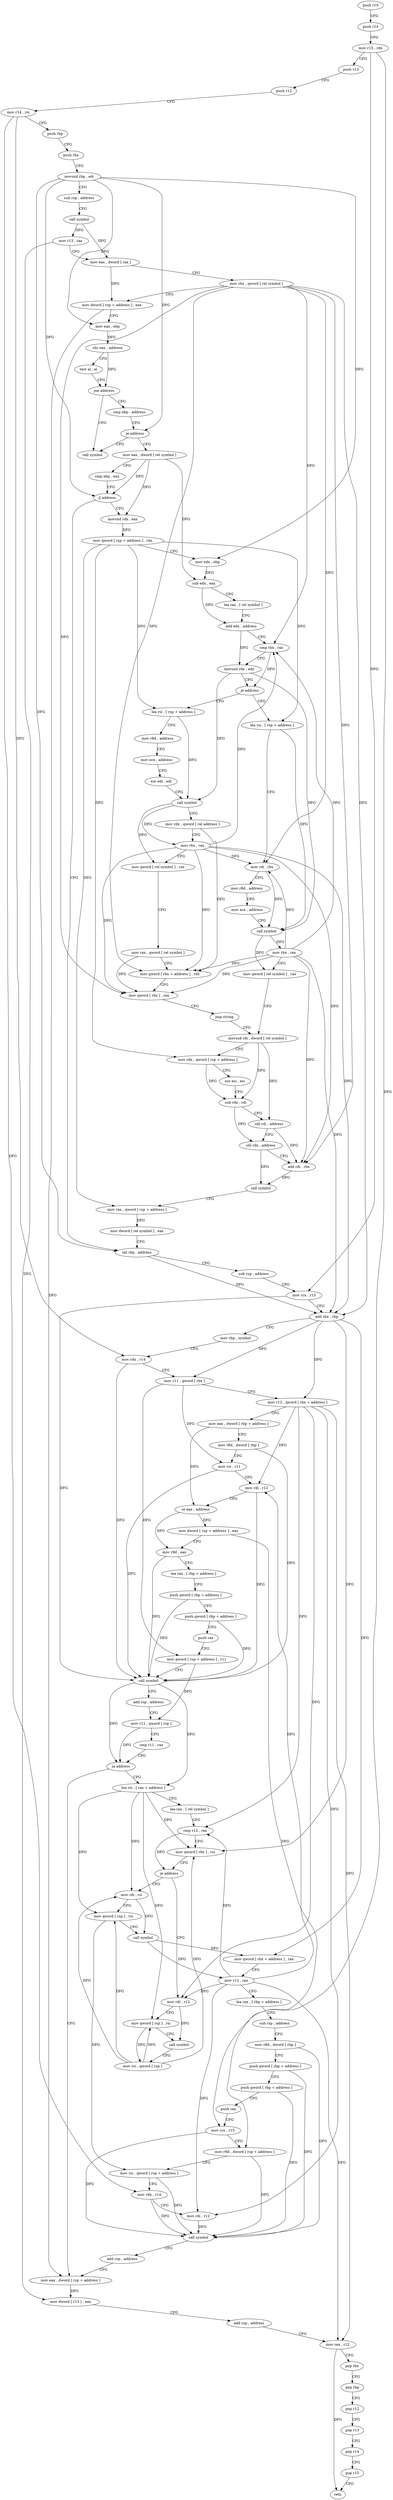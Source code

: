 digraph "func" {
"4233296" [label = "push r15" ]
"4233298" [label = "push r14" ]
"4233300" [label = "mov r15 , rdx" ]
"4233303" [label = "push r13" ]
"4233305" [label = "push r12" ]
"4233307" [label = "mov r14 , rsi" ]
"4233310" [label = "push rbp" ]
"4233311" [label = "push rbx" ]
"4233312" [label = "movsxd rbp , edi" ]
"4233315" [label = "sub rsp , address" ]
"4233319" [label = "call symbol" ]
"4233324" [label = "mov r13 , rax" ]
"4233327" [label = "mov eax , dword [ rax ]" ]
"4233329" [label = "mov rbx , qword [ rel symbol ]" ]
"4233336" [label = "mov dword [ rsp + address ] , eax" ]
"4233340" [label = "mov eax , ebp" ]
"4233342" [label = "shr eax , address" ]
"4233345" [label = "test al , al" ]
"4233347" [label = "jne address" ]
"4233771" [label = "call symbol" ]
"4233353" [label = "cmp ebp , address" ]
"4233359" [label = "je address" ]
"4233365" [label = "mov eax , dword [ rel symbol ]" ]
"4233371" [label = "cmp ebp , eax" ]
"4233373" [label = "jl address" ]
"4233487" [label = "shl rbp , address" ]
"4233375" [label = "movsxd rdx , eax" ]
"4233491" [label = "sub rsp , address" ]
"4233495" [label = "mov rcx , r15" ]
"4233498" [label = "add rbx , rbp" ]
"4233501" [label = "mov rbp , symbol" ]
"4233508" [label = "mov rdx , r14" ]
"4233511" [label = "mov r11 , qword [ rbx ]" ]
"4233514" [label = "mov r12 , qword [ rbx + address ]" ]
"4233518" [label = "mov eax , dword [ rbp + address ]" ]
"4233521" [label = "mov r8d , dword [ rbp ]" ]
"4233525" [label = "mov rsi , r11" ]
"4233528" [label = "mov rdi , r12" ]
"4233531" [label = "or eax , address" ]
"4233534" [label = "mov dword [ rsp + address ] , eax" ]
"4233538" [label = "mov r9d , eax" ]
"4233541" [label = "lea rax , [ rbp + address ]" ]
"4233545" [label = "push qword [ rbp + address ]" ]
"4233548" [label = "push qword [ rbp + address ]" ]
"4233551" [label = "push rax" ]
"4233552" [label = "mov qword [ rsp + address ] , r11" ]
"4233557" [label = "call symbol" ]
"4233562" [label = "add rsp , address" ]
"4233566" [label = "mov r11 , qword [ rsp ]" ]
"4233570" [label = "cmp r11 , rax" ]
"4233573" [label = "ja address" ]
"4233676" [label = "mov eax , dword [ rsp + address ]" ]
"4233575" [label = "lea rsi , [ rax + address ]" ]
"4233378" [label = "mov qword [ rsp + address ] , rdx" ]
"4233383" [label = "mov edx , ebp" ]
"4233385" [label = "sub edx , eax" ]
"4233387" [label = "lea rax , [ rel symbol ]" ]
"4233394" [label = "add edx , address" ]
"4233397" [label = "cmp rbx , rax" ]
"4233400" [label = "movsxd rdx , edx" ]
"4233403" [label = "je address" ]
"4233712" [label = "lea rsi , [ rsp + address ]" ]
"4233409" [label = "lea rsi , [ rsp + address ]" ]
"4233680" [label = "mov dword [ r13 ] , eax" ]
"4233684" [label = "add rsp , address" ]
"4233688" [label = "mov rax , r12" ]
"4233691" [label = "pop rbx" ]
"4233692" [label = "pop rbp" ]
"4233693" [label = "pop r12" ]
"4233695" [label = "pop r13" ]
"4233697" [label = "pop r14" ]
"4233699" [label = "pop r15" ]
"4233701" [label = "retn" ]
"4233579" [label = "lea rax , [ rel symbol ]" ]
"4233586" [label = "cmp r12 , rax" ]
"4233589" [label = "mov qword [ rbx ] , rsi" ]
"4233592" [label = "je address" ]
"4233610" [label = "mov rdi , rsi" ]
"4233594" [label = "mov rdi , r12" ]
"4233717" [label = "mov r8d , address" ]
"4233723" [label = "mov ecx , address" ]
"4233728" [label = "xor edi , edi" ]
"4233730" [label = "call symbol" ]
"4233735" [label = "mov rdx , qword [ rel address ]" ]
"4233742" [label = "mov rbx , rax" ]
"4233745" [label = "mov qword [ rel symbol ] , rax" ]
"4233752" [label = "mov rax , qword [ rel symbol ]" ]
"4233759" [label = "mov qword [ rbx + address ] , rdx" ]
"4233763" [label = "mov qword [ rbx ] , rax" ]
"4233766" [label = "jmp string" ]
"4233443" [label = "movsxd rdi , dword [ rel symbol ]" ]
"4233414" [label = "mov rdi , rbx" ]
"4233417" [label = "mov r8d , address" ]
"4233423" [label = "mov ecx , address" ]
"4233428" [label = "call symbol" ]
"4233433" [label = "mov rbx , rax" ]
"4233436" [label = "mov qword [ rel symbol ] , rax" ]
"4233613" [label = "mov qword [ rsp ] , rsi" ]
"4233617" [label = "call symbol" ]
"4233622" [label = "mov qword [ rbx + address ] , rax" ]
"4233626" [label = "mov r12 , rax" ]
"4233629" [label = "lea rax , [ rbp + address ]" ]
"4233633" [label = "sub rsp , address" ]
"4233637" [label = "mov r8d , dword [ rbp ]" ]
"4233641" [label = "push qword [ rbp + address ]" ]
"4233644" [label = "push qword [ rbp + address ]" ]
"4233647" [label = "push rax" ]
"4233648" [label = "mov rcx , r15" ]
"4233651" [label = "mov r9d , dword [ rsp + address ]" ]
"4233656" [label = "mov rsi , qword [ rsp + address ]" ]
"4233661" [label = "mov rdx , r14" ]
"4233664" [label = "mov rdi , r12" ]
"4233667" [label = "call symbol" ]
"4233672" [label = "add rsp , address" ]
"4233597" [label = "mov qword [ rsp ] , rsi" ]
"4233601" [label = "call symbol" ]
"4233606" [label = "mov rsi , qword [ rsp ]" ]
"4233450" [label = "mov rdx , qword [ rsp + address ]" ]
"4233455" [label = "xor esi , esi" ]
"4233457" [label = "sub rdx , rdi" ]
"4233460" [label = "shl rdi , address" ]
"4233464" [label = "shl rdx , address" ]
"4233468" [label = "add rdi , rbx" ]
"4233471" [label = "call symbol" ]
"4233476" [label = "mov rax , qword [ rsp + address ]" ]
"4233481" [label = "mov dword [ rel symbol ] , eax" ]
"4233296" -> "4233298" [ label = "CFG" ]
"4233298" -> "4233300" [ label = "CFG" ]
"4233300" -> "4233303" [ label = "CFG" ]
"4233300" -> "4233495" [ label = "DFG" ]
"4233300" -> "4233648" [ label = "DFG" ]
"4233303" -> "4233305" [ label = "CFG" ]
"4233305" -> "4233307" [ label = "CFG" ]
"4233307" -> "4233310" [ label = "CFG" ]
"4233307" -> "4233508" [ label = "DFG" ]
"4233307" -> "4233661" [ label = "DFG" ]
"4233310" -> "4233311" [ label = "CFG" ]
"4233311" -> "4233312" [ label = "CFG" ]
"4233312" -> "4233315" [ label = "CFG" ]
"4233312" -> "4233340" [ label = "DFG" ]
"4233312" -> "4233359" [ label = "DFG" ]
"4233312" -> "4233373" [ label = "DFG" ]
"4233312" -> "4233487" [ label = "DFG" ]
"4233312" -> "4233383" [ label = "DFG" ]
"4233315" -> "4233319" [ label = "CFG" ]
"4233319" -> "4233324" [ label = "DFG" ]
"4233319" -> "4233327" [ label = "DFG" ]
"4233324" -> "4233327" [ label = "CFG" ]
"4233324" -> "4233680" [ label = "DFG" ]
"4233327" -> "4233329" [ label = "CFG" ]
"4233327" -> "4233336" [ label = "DFG" ]
"4233329" -> "4233336" [ label = "CFG" ]
"4233329" -> "4233498" [ label = "DFG" ]
"4233329" -> "4233397" [ label = "DFG" ]
"4233329" -> "4233759" [ label = "DFG" ]
"4233329" -> "4233763" [ label = "DFG" ]
"4233329" -> "4233414" [ label = "DFG" ]
"4233329" -> "4233468" [ label = "DFG" ]
"4233336" -> "4233340" [ label = "CFG" ]
"4233336" -> "4233676" [ label = "DFG" ]
"4233340" -> "4233342" [ label = "DFG" ]
"4233342" -> "4233345" [ label = "CFG" ]
"4233342" -> "4233347" [ label = "DFG" ]
"4233345" -> "4233347" [ label = "CFG" ]
"4233347" -> "4233771" [ label = "CFG" ]
"4233347" -> "4233353" [ label = "CFG" ]
"4233353" -> "4233359" [ label = "CFG" ]
"4233359" -> "4233771" [ label = "CFG" ]
"4233359" -> "4233365" [ label = "CFG" ]
"4233365" -> "4233371" [ label = "CFG" ]
"4233365" -> "4233373" [ label = "DFG" ]
"4233365" -> "4233375" [ label = "DFG" ]
"4233365" -> "4233385" [ label = "DFG" ]
"4233371" -> "4233373" [ label = "CFG" ]
"4233373" -> "4233487" [ label = "CFG" ]
"4233373" -> "4233375" [ label = "CFG" ]
"4233487" -> "4233491" [ label = "CFG" ]
"4233487" -> "4233498" [ label = "DFG" ]
"4233375" -> "4233378" [ label = "DFG" ]
"4233491" -> "4233495" [ label = "CFG" ]
"4233495" -> "4233498" [ label = "CFG" ]
"4233495" -> "4233557" [ label = "DFG" ]
"4233498" -> "4233501" [ label = "CFG" ]
"4233498" -> "4233511" [ label = "DFG" ]
"4233498" -> "4233514" [ label = "DFG" ]
"4233498" -> "4233589" [ label = "DFG" ]
"4233498" -> "4233622" [ label = "DFG" ]
"4233501" -> "4233508" [ label = "CFG" ]
"4233508" -> "4233511" [ label = "CFG" ]
"4233508" -> "4233557" [ label = "DFG" ]
"4233511" -> "4233514" [ label = "CFG" ]
"4233511" -> "4233525" [ label = "DFG" ]
"4233511" -> "4233552" [ label = "DFG" ]
"4233514" -> "4233518" [ label = "CFG" ]
"4233514" -> "4233528" [ label = "DFG" ]
"4233514" -> "4233688" [ label = "DFG" ]
"4233514" -> "4233586" [ label = "DFG" ]
"4233514" -> "4233664" [ label = "DFG" ]
"4233514" -> "4233594" [ label = "DFG" ]
"4233518" -> "4233521" [ label = "CFG" ]
"4233518" -> "4233531" [ label = "DFG" ]
"4233521" -> "4233525" [ label = "CFG" ]
"4233521" -> "4233557" [ label = "DFG" ]
"4233525" -> "4233528" [ label = "CFG" ]
"4233525" -> "4233557" [ label = "DFG" ]
"4233528" -> "4233531" [ label = "CFG" ]
"4233528" -> "4233557" [ label = "DFG" ]
"4233531" -> "4233534" [ label = "DFG" ]
"4233531" -> "4233538" [ label = "DFG" ]
"4233534" -> "4233538" [ label = "CFG" ]
"4233534" -> "4233651" [ label = "DFG" ]
"4233538" -> "4233541" [ label = "CFG" ]
"4233538" -> "4233557" [ label = "DFG" ]
"4233541" -> "4233545" [ label = "CFG" ]
"4233545" -> "4233548" [ label = "CFG" ]
"4233545" -> "4233557" [ label = "DFG" ]
"4233548" -> "4233551" [ label = "CFG" ]
"4233548" -> "4233557" [ label = "DFG" ]
"4233551" -> "4233552" [ label = "CFG" ]
"4233552" -> "4233557" [ label = "CFG" ]
"4233552" -> "4233566" [ label = "DFG" ]
"4233557" -> "4233562" [ label = "CFG" ]
"4233557" -> "4233573" [ label = "DFG" ]
"4233557" -> "4233575" [ label = "DFG" ]
"4233562" -> "4233566" [ label = "CFG" ]
"4233566" -> "4233570" [ label = "CFG" ]
"4233566" -> "4233573" [ label = "DFG" ]
"4233570" -> "4233573" [ label = "CFG" ]
"4233573" -> "4233676" [ label = "CFG" ]
"4233573" -> "4233575" [ label = "CFG" ]
"4233676" -> "4233680" [ label = "DFG" ]
"4233575" -> "4233579" [ label = "CFG" ]
"4233575" -> "4233589" [ label = "DFG" ]
"4233575" -> "4233610" [ label = "DFG" ]
"4233575" -> "4233613" [ label = "DFG" ]
"4233575" -> "4233597" [ label = "DFG" ]
"4233378" -> "4233383" [ label = "CFG" ]
"4233378" -> "4233450" [ label = "DFG" ]
"4233378" -> "4233476" [ label = "DFG" ]
"4233378" -> "4233712" [ label = "DFG" ]
"4233378" -> "4233409" [ label = "DFG" ]
"4233383" -> "4233385" [ label = "DFG" ]
"4233385" -> "4233387" [ label = "CFG" ]
"4233385" -> "4233394" [ label = "DFG" ]
"4233387" -> "4233394" [ label = "CFG" ]
"4233394" -> "4233397" [ label = "CFG" ]
"4233394" -> "4233400" [ label = "DFG" ]
"4233397" -> "4233400" [ label = "CFG" ]
"4233397" -> "4233403" [ label = "DFG" ]
"4233400" -> "4233403" [ label = "CFG" ]
"4233400" -> "4233730" [ label = "DFG" ]
"4233400" -> "4233428" [ label = "DFG" ]
"4233403" -> "4233712" [ label = "CFG" ]
"4233403" -> "4233409" [ label = "CFG" ]
"4233712" -> "4233717" [ label = "CFG" ]
"4233712" -> "4233730" [ label = "DFG" ]
"4233409" -> "4233414" [ label = "CFG" ]
"4233409" -> "4233428" [ label = "DFG" ]
"4233680" -> "4233684" [ label = "CFG" ]
"4233684" -> "4233688" [ label = "CFG" ]
"4233688" -> "4233691" [ label = "CFG" ]
"4233688" -> "4233701" [ label = "DFG" ]
"4233691" -> "4233692" [ label = "CFG" ]
"4233692" -> "4233693" [ label = "CFG" ]
"4233693" -> "4233695" [ label = "CFG" ]
"4233695" -> "4233697" [ label = "CFG" ]
"4233697" -> "4233699" [ label = "CFG" ]
"4233699" -> "4233701" [ label = "CFG" ]
"4233579" -> "4233586" [ label = "CFG" ]
"4233586" -> "4233589" [ label = "CFG" ]
"4233586" -> "4233592" [ label = "DFG" ]
"4233589" -> "4233592" [ label = "CFG" ]
"4233592" -> "4233610" [ label = "CFG" ]
"4233592" -> "4233594" [ label = "CFG" ]
"4233610" -> "4233613" [ label = "CFG" ]
"4233610" -> "4233617" [ label = "DFG" ]
"4233594" -> "4233597" [ label = "CFG" ]
"4233594" -> "4233601" [ label = "DFG" ]
"4233717" -> "4233723" [ label = "CFG" ]
"4233723" -> "4233728" [ label = "CFG" ]
"4233728" -> "4233730" [ label = "CFG" ]
"4233730" -> "4233735" [ label = "CFG" ]
"4233730" -> "4233742" [ label = "DFG" ]
"4233730" -> "4233745" [ label = "DFG" ]
"4233735" -> "4233742" [ label = "CFG" ]
"4233735" -> "4233759" [ label = "DFG" ]
"4233742" -> "4233745" [ label = "CFG" ]
"4233742" -> "4233397" [ label = "DFG" ]
"4233742" -> "4233498" [ label = "DFG" ]
"4233742" -> "4233759" [ label = "DFG" ]
"4233742" -> "4233763" [ label = "DFG" ]
"4233742" -> "4233414" [ label = "DFG" ]
"4233742" -> "4233468" [ label = "DFG" ]
"4233745" -> "4233752" [ label = "CFG" ]
"4233752" -> "4233759" [ label = "CFG" ]
"4233752" -> "4233763" [ label = "DFG" ]
"4233759" -> "4233763" [ label = "CFG" ]
"4233763" -> "4233766" [ label = "CFG" ]
"4233766" -> "4233443" [ label = "CFG" ]
"4233443" -> "4233450" [ label = "CFG" ]
"4233443" -> "4233457" [ label = "DFG" ]
"4233443" -> "4233460" [ label = "DFG" ]
"4233414" -> "4233417" [ label = "CFG" ]
"4233414" -> "4233428" [ label = "DFG" ]
"4233417" -> "4233423" [ label = "CFG" ]
"4233423" -> "4233428" [ label = "CFG" ]
"4233428" -> "4233433" [ label = "DFG" ]
"4233428" -> "4233436" [ label = "DFG" ]
"4233433" -> "4233436" [ label = "CFG" ]
"4233433" -> "4233397" [ label = "DFG" ]
"4233433" -> "4233414" [ label = "DFG" ]
"4233433" -> "4233498" [ label = "DFG" ]
"4233433" -> "4233759" [ label = "DFG" ]
"4233433" -> "4233763" [ label = "DFG" ]
"4233433" -> "4233468" [ label = "DFG" ]
"4233436" -> "4233443" [ label = "CFG" ]
"4233613" -> "4233617" [ label = "CFG" ]
"4233613" -> "4233656" [ label = "DFG" ]
"4233617" -> "4233622" [ label = "DFG" ]
"4233617" -> "4233626" [ label = "DFG" ]
"4233622" -> "4233626" [ label = "CFG" ]
"4233626" -> "4233629" [ label = "CFG" ]
"4233626" -> "4233528" [ label = "DFG" ]
"4233626" -> "4233688" [ label = "DFG" ]
"4233626" -> "4233586" [ label = "DFG" ]
"4233626" -> "4233664" [ label = "DFG" ]
"4233626" -> "4233594" [ label = "DFG" ]
"4233629" -> "4233633" [ label = "CFG" ]
"4233633" -> "4233637" [ label = "CFG" ]
"4233637" -> "4233641" [ label = "CFG" ]
"4233637" -> "4233667" [ label = "DFG" ]
"4233641" -> "4233644" [ label = "CFG" ]
"4233641" -> "4233667" [ label = "DFG" ]
"4233644" -> "4233647" [ label = "CFG" ]
"4233644" -> "4233667" [ label = "DFG" ]
"4233647" -> "4233648" [ label = "CFG" ]
"4233648" -> "4233651" [ label = "CFG" ]
"4233648" -> "4233667" [ label = "DFG" ]
"4233651" -> "4233656" [ label = "CFG" ]
"4233651" -> "4233667" [ label = "DFG" ]
"4233656" -> "4233661" [ label = "CFG" ]
"4233656" -> "4233667" [ label = "DFG" ]
"4233661" -> "4233664" [ label = "CFG" ]
"4233661" -> "4233667" [ label = "DFG" ]
"4233664" -> "4233667" [ label = "DFG" ]
"4233667" -> "4233672" [ label = "CFG" ]
"4233672" -> "4233676" [ label = "CFG" ]
"4233597" -> "4233601" [ label = "CFG" ]
"4233597" -> "4233606" [ label = "DFG" ]
"4233601" -> "4233606" [ label = "CFG" ]
"4233606" -> "4233610" [ label = "DFG" ]
"4233606" -> "4233589" [ label = "DFG" ]
"4233606" -> "4233613" [ label = "DFG" ]
"4233606" -> "4233597" [ label = "DFG" ]
"4233450" -> "4233455" [ label = "CFG" ]
"4233450" -> "4233457" [ label = "DFG" ]
"4233455" -> "4233457" [ label = "CFG" ]
"4233457" -> "4233460" [ label = "CFG" ]
"4233457" -> "4233464" [ label = "DFG" ]
"4233460" -> "4233464" [ label = "CFG" ]
"4233460" -> "4233468" [ label = "DFG" ]
"4233464" -> "4233468" [ label = "CFG" ]
"4233464" -> "4233471" [ label = "DFG" ]
"4233468" -> "4233471" [ label = "DFG" ]
"4233471" -> "4233476" [ label = "CFG" ]
"4233476" -> "4233481" [ label = "DFG" ]
"4233481" -> "4233487" [ label = "CFG" ]
}

